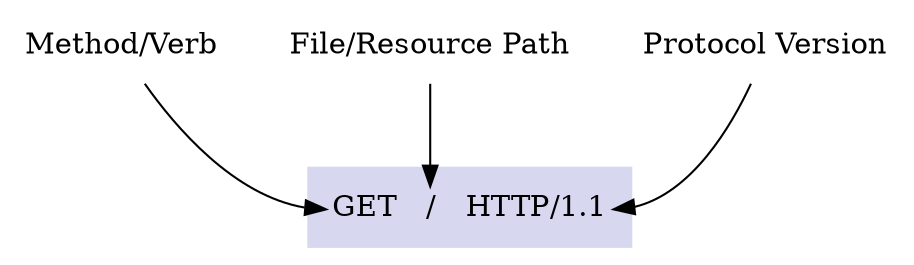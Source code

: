 digraph HTTPReq {

  // ###########################################################################
  graph [];
  node  [shape=none];
  edge  [];

  // ###########################################################################
  req   [label=<<table border="0" cellborder="0" cellspacing="10" bgcolor="#d7d7f0">
                    <tr>
                    <td port="verb">GET</td>
                      <td port="file">/</td>
                      <td port="ver">HTTP/1.1</td>
                    </tr>
                  </table>>];

  // ###########################################################################
  "Method/Verb"        -> req:verb;
  "File/Resource Path" -> req:file;
  "Protocol Version"   -> req:ver;
}
